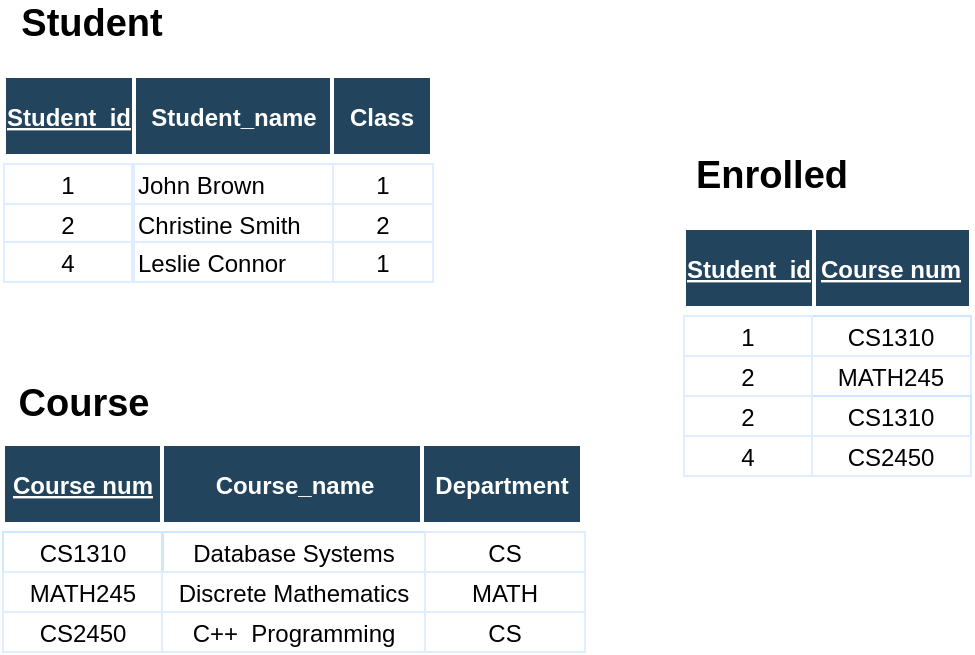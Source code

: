 <mxfile version="12.2.2" type="device" pages="1"><diagram name="Page-1" id="8378b5f6-a2b2-b727-a746-972ab9d02e00"><mxGraphModel dx="932" dy="600" grid="1" gridSize="10" guides="1" tooltips="1" connect="0" arrows="1" fold="1" page="1" pageScale="1.5" pageWidth="1169" pageHeight="827" background="#ffffff" math="0" shadow="0"><root><mxCell id="0"/><mxCell id="1" parent="0"/><mxCell id="75" value="John Brown" style="align=left;strokeColor=#DEEDFF" parent="1" vertex="1"><mxGeometry x="105" y="210" width="100" height="20" as="geometry"/></mxCell><mxCell id="80" value="Christine Smith" style="align=left;strokeColor=#DEEDFF" parent="1" vertex="1"><mxGeometry x="105" y="230" width="100" height="20" as="geometry"/></mxCell><mxCell id="90" value="Leslie Connor" style="align=left;strokeColor=#DEEDFF" parent="1" vertex="1"><mxGeometry x="105" y="249" width="100" height="20" as="geometry"/></mxCell><mxCell id="2" value="Student_name" style="fillColor=#23445D;strokeColor=#FFFFFF;strokeWidth=2;fontColor=#FFFFFF;fontStyle=1" parent="1" vertex="1"><mxGeometry x="105" y="166" width="100" height="40" as="geometry"/></mxCell><mxCell id="1an4PyrDZiuNtEHsmYrM-282" value="1" style="strokeColor=#DEEDFF" parent="1" vertex="1"><mxGeometry x="204.5" y="210" width="50" height="20" as="geometry"/></mxCell><mxCell id="1an4PyrDZiuNtEHsmYrM-283" value="2" style="strokeColor=#DEEDFF" parent="1" vertex="1"><mxGeometry x="204.5" y="230.0" width="50" height="20" as="geometry"/></mxCell><mxCell id="1an4PyrDZiuNtEHsmYrM-285" value="1" style="strokeColor=#DEEDFF" parent="1" vertex="1"><mxGeometry x="204.5" y="249.0" width="50" height="20" as="geometry"/></mxCell><mxCell id="1an4PyrDZiuNtEHsmYrM-306" value="Class" style="fillColor=#23445D;strokeColor=#FFFFFF;strokeWidth=2;fontColor=#FFFFFF;fontStyle=1" parent="1" vertex="1"><mxGeometry x="204" y="166.0" width="50" height="40.0" as="geometry"/></mxCell><mxCell id="YJMqp7q1rqoraUsKvzo1-93" value="Student" style="text;html=1;strokeColor=none;fillColor=none;align=center;verticalAlign=middle;whiteSpace=wrap;rounded=0;fontSize=19;fontStyle=1" parent="1" vertex="1"><mxGeometry x="64" y="130" width="40" height="20" as="geometry"/></mxCell><mxCell id="dyrEoioTUHnvcZpu3Ujj-93" value="1" style="strokeColor=#DEEDFF" parent="1" vertex="1"><mxGeometry x="40.0" y="210" width="64" height="20" as="geometry"/></mxCell><mxCell id="dyrEoioTUHnvcZpu3Ujj-94" value="2" style="strokeColor=#DEEDFF" parent="1" vertex="1"><mxGeometry x="40.0" y="230.0" width="64" height="20" as="geometry"/></mxCell><mxCell id="dyrEoioTUHnvcZpu3Ujj-96" value="4" style="strokeColor=#DEEDFF" parent="1" vertex="1"><mxGeometry x="40.0" y="249.0" width="64" height="20" as="geometry"/></mxCell><mxCell id="dyrEoioTUHnvcZpu3Ujj-97" value="Student_id" style="fillColor=#23445D;strokeColor=#FFFFFF;strokeWidth=2;fontColor=#FFFFFF;fontStyle=5" parent="1" vertex="1"><mxGeometry x="40" y="166" width="65" height="40" as="geometry"/></mxCell><mxCell id="hUQYbrL0UoD6FMEGG9FO-94" value="CS1310" style="strokeColor=#CCE7FF;fillColor=none;" vertex="1" parent="1"><mxGeometry x="443.5" y="286.0" width="80.0" height="20" as="geometry"/></mxCell><mxCell id="hUQYbrL0UoD6FMEGG9FO-98" value="MATH245" style="strokeColor=#DEEDFF" vertex="1" parent="1"><mxGeometry x="443.5" y="306.0" width="80.0" height="20" as="geometry"/></mxCell><mxCell id="hUQYbrL0UoD6FMEGG9FO-102" value="CS1310" style="strokeColor=#CCE7FF;fillColor=none;" vertex="1" parent="1"><mxGeometry x="443.5" y="326.0" width="80.0" height="20" as="geometry"/></mxCell><mxCell id="hUQYbrL0UoD6FMEGG9FO-106" value="CS2450" style="strokeColor=#DEEDFF" vertex="1" parent="1"><mxGeometry x="443.5" y="346.0" width="80.0" height="20" as="geometry"/></mxCell><mxCell id="hUQYbrL0UoD6FMEGG9FO-110" value="Course num" style="fillColor=#23445D;strokeColor=#FFFFFF;strokeWidth=2;fontColor=#FFFFFF;fontStyle=5" vertex="1" parent="1"><mxGeometry x="443.5" y="242" width="80.0" height="40.0" as="geometry"/></mxCell><mxCell id="hUQYbrL0UoD6FMEGG9FO-118" value="Enrolled" style="text;html=1;strokeColor=none;fillColor=none;align=center;verticalAlign=middle;whiteSpace=wrap;rounded=0;fontSize=19;fontStyle=1" vertex="1" parent="1"><mxGeometry x="404" y="206" width="40" height="20" as="geometry"/></mxCell><mxCell id="hUQYbrL0UoD6FMEGG9FO-124" value="1" style="strokeColor=#DEEDFF" vertex="1" parent="1"><mxGeometry x="380.0" y="286" width="64" height="20" as="geometry"/></mxCell><mxCell id="hUQYbrL0UoD6FMEGG9FO-125" value="2" style="strokeColor=#DEEDFF" vertex="1" parent="1"><mxGeometry x="380.0" y="306.0" width="64" height="20" as="geometry"/></mxCell><mxCell id="hUQYbrL0UoD6FMEGG9FO-126" value="2" style="strokeColor=#DEEDFF" vertex="1" parent="1"><mxGeometry x="380.0" y="326.0" width="64" height="20" as="geometry"/></mxCell><mxCell id="hUQYbrL0UoD6FMEGG9FO-127" value="4" style="strokeColor=#DEEDFF" vertex="1" parent="1"><mxGeometry x="380.0" y="346.0" width="64" height="20" as="geometry"/></mxCell><mxCell id="hUQYbrL0UoD6FMEGG9FO-128" value="Student_id" style="fillColor=#23445D;strokeColor=#FFFFFF;strokeWidth=2;fontColor=#FFFFFF;fontStyle=5" vertex="1" parent="1"><mxGeometry x="380" y="242" width="65" height="40" as="geometry"/></mxCell><mxCell id="hUQYbrL0UoD6FMEGG9FO-130" value="CS1310" style="strokeColor=#CCE7FF;fillColor=none;" vertex="1" parent="1"><mxGeometry x="39.5" y="394.0" width="80.0" height="20" as="geometry"/></mxCell><mxCell id="hUQYbrL0UoD6FMEGG9FO-131" value="Database Systems" style="strokeColor=#CCE7FF;fillColor=none;" vertex="1" parent="1"><mxGeometry x="119" y="394" width="132" height="20" as="geometry"/></mxCell><mxCell id="hUQYbrL0UoD6FMEGG9FO-132" value="CS" style="strokeColor=#DEEDFF" vertex="1" parent="1"><mxGeometry x="250.5" y="394" width="80.0" height="20" as="geometry"/></mxCell><mxCell id="hUQYbrL0UoD6FMEGG9FO-133" value="MATH245" style="strokeColor=#DEEDFF" vertex="1" parent="1"><mxGeometry x="39.5" y="414.0" width="80.0" height="20" as="geometry"/></mxCell><mxCell id="hUQYbrL0UoD6FMEGG9FO-134" value="Discrete Mathematics" style="strokeColor=#DEEDFF" vertex="1" parent="1"><mxGeometry x="119" y="414" width="132" height="20" as="geometry"/></mxCell><mxCell id="hUQYbrL0UoD6FMEGG9FO-135" value="MATH" style="strokeColor=#DEEDFF" vertex="1" parent="1"><mxGeometry x="250.5" y="414.0" width="80.0" height="20" as="geometry"/></mxCell><mxCell id="hUQYbrL0UoD6FMEGG9FO-139" value="CS2450" style="strokeColor=#DEEDFF" vertex="1" parent="1"><mxGeometry x="39.5" y="434.0" width="80.0" height="20" as="geometry"/></mxCell><mxCell id="hUQYbrL0UoD6FMEGG9FO-140" value="C++  Programming" style="strokeColor=#DEEDFF" vertex="1" parent="1"><mxGeometry x="119" y="434" width="132" height="20" as="geometry"/></mxCell><mxCell id="hUQYbrL0UoD6FMEGG9FO-141" value="CS" style="strokeColor=#DEEDFF" vertex="1" parent="1"><mxGeometry x="250.5" y="434.0" width="80.0" height="20" as="geometry"/></mxCell><mxCell id="hUQYbrL0UoD6FMEGG9FO-142" value="Course num" style="fillColor=#23445D;strokeColor=#FFFFFF;strokeWidth=2;fontColor=#FFFFFF;fontStyle=5" vertex="1" parent="1"><mxGeometry x="39.5" y="350.0" width="80.0" height="40.0" as="geometry"/></mxCell><mxCell id="hUQYbrL0UoD6FMEGG9FO-143" value="Course_name" style="fillColor=#23445D;strokeColor=#FFFFFF;strokeWidth=2;fontColor=#FFFFFF;fontStyle=1" vertex="1" parent="1"><mxGeometry x="119" y="350" width="133" height="40" as="geometry"/></mxCell><mxCell id="hUQYbrL0UoD6FMEGG9FO-144" value="Department" style="fillColor=#23445D;strokeColor=#FFFFFF;strokeWidth=2;fontColor=#FFFFFF;fontStyle=1" vertex="1" parent="1"><mxGeometry x="249" y="350.0" width="80.0" height="40.0" as="geometry"/></mxCell><mxCell id="hUQYbrL0UoD6FMEGG9FO-148" value="Course" style="text;html=1;strokeColor=none;fillColor=none;align=center;verticalAlign=middle;whiteSpace=wrap;rounded=0;fontSize=19;fontStyle=1" vertex="1" parent="1"><mxGeometry x="59.5" y="320" width="40" height="20" as="geometry"/></mxCell></root></mxGraphModel></diagram></mxfile>